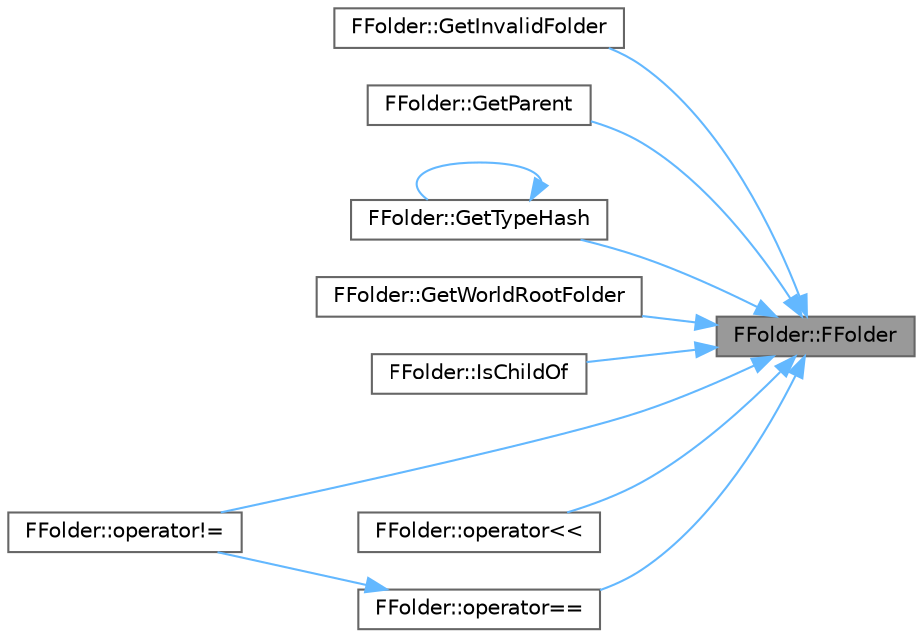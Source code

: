 digraph "FFolder::FFolder"
{
 // INTERACTIVE_SVG=YES
 // LATEX_PDF_SIZE
  bgcolor="transparent";
  edge [fontname=Helvetica,fontsize=10,labelfontname=Helvetica,labelfontsize=10];
  node [fontname=Helvetica,fontsize=10,shape=box,height=0.2,width=0.4];
  rankdir="RL";
  Node1 [id="Node000001",label="FFolder::FFolder",height=0.2,width=0.4,color="gray40", fillcolor="grey60", style="filled", fontcolor="black",tooltip=" "];
  Node1 -> Node2 [id="edge1_Node000001_Node000002",dir="back",color="steelblue1",style="solid",tooltip=" "];
  Node2 [id="Node000002",label="FFolder::GetInvalidFolder",height=0.2,width=0.4,color="grey40", fillcolor="white", style="filled",URL="$dc/d1d/structFFolder.html#a9eea9d7b337a378fee125e0775253298",tooltip=" "];
  Node1 -> Node3 [id="edge2_Node000001_Node000003",dir="back",color="steelblue1",style="solid",tooltip=" "];
  Node3 [id="Node000003",label="FFolder::GetParent",height=0.2,width=0.4,color="grey40", fillcolor="white", style="filled",URL="$dc/d1d/structFFolder.html#a38d98f766ec533533f6d1d175960a2e1",tooltip=" "];
  Node1 -> Node4 [id="edge3_Node000001_Node000004",dir="back",color="steelblue1",style="solid",tooltip=" "];
  Node4 [id="Node000004",label="FFolder::GetTypeHash",height=0.2,width=0.4,color="grey40", fillcolor="white", style="filled",URL="$dc/d1d/structFFolder.html#a01332c7438cc9f712dbeaa1221c44298",tooltip=" "];
  Node4 -> Node4 [id="edge4_Node000004_Node000004",dir="back",color="steelblue1",style="solid",tooltip=" "];
  Node1 -> Node5 [id="edge5_Node000001_Node000005",dir="back",color="steelblue1",style="solid",tooltip=" "];
  Node5 [id="Node000005",label="FFolder::GetWorldRootFolder",height=0.2,width=0.4,color="grey40", fillcolor="white", style="filled",URL="$dc/d1d/structFFolder.html#ab5d1bbc9728e350b1230d6bb9e64f2e2",tooltip=" "];
  Node1 -> Node6 [id="edge6_Node000001_Node000006",dir="back",color="steelblue1",style="solid",tooltip=" "];
  Node6 [id="Node000006",label="FFolder::IsChildOf",height=0.2,width=0.4,color="grey40", fillcolor="white", style="filled",URL="$dc/d1d/structFFolder.html#a62c7f0e46569231c13ef35fa7f4d0dd9",tooltip=" "];
  Node1 -> Node7 [id="edge7_Node000001_Node000007",dir="back",color="steelblue1",style="solid",tooltip=" "];
  Node7 [id="Node000007",label="FFolder::operator!=",height=0.2,width=0.4,color="grey40", fillcolor="white", style="filled",URL="$dc/d1d/structFFolder.html#ab678001efa140d1fa6202ee485fbdf6c",tooltip=" "];
  Node1 -> Node8 [id="edge8_Node000001_Node000008",dir="back",color="steelblue1",style="solid",tooltip=" "];
  Node8 [id="Node000008",label="FFolder::operator\<\<",height=0.2,width=0.4,color="grey40", fillcolor="white", style="filled",URL="$dc/d1d/structFFolder.html#a236001fa20c29e9436fde48d5fc4b6e7",tooltip=" "];
  Node1 -> Node9 [id="edge9_Node000001_Node000009",dir="back",color="steelblue1",style="solid",tooltip=" "];
  Node9 [id="Node000009",label="FFolder::operator==",height=0.2,width=0.4,color="grey40", fillcolor="white", style="filled",URL="$dc/d1d/structFFolder.html#a25ace5733178b3e4da3d6cf2215b4cb3",tooltip=" "];
  Node9 -> Node7 [id="edge10_Node000009_Node000007",dir="back",color="steelblue1",style="solid",tooltip=" "];
}
